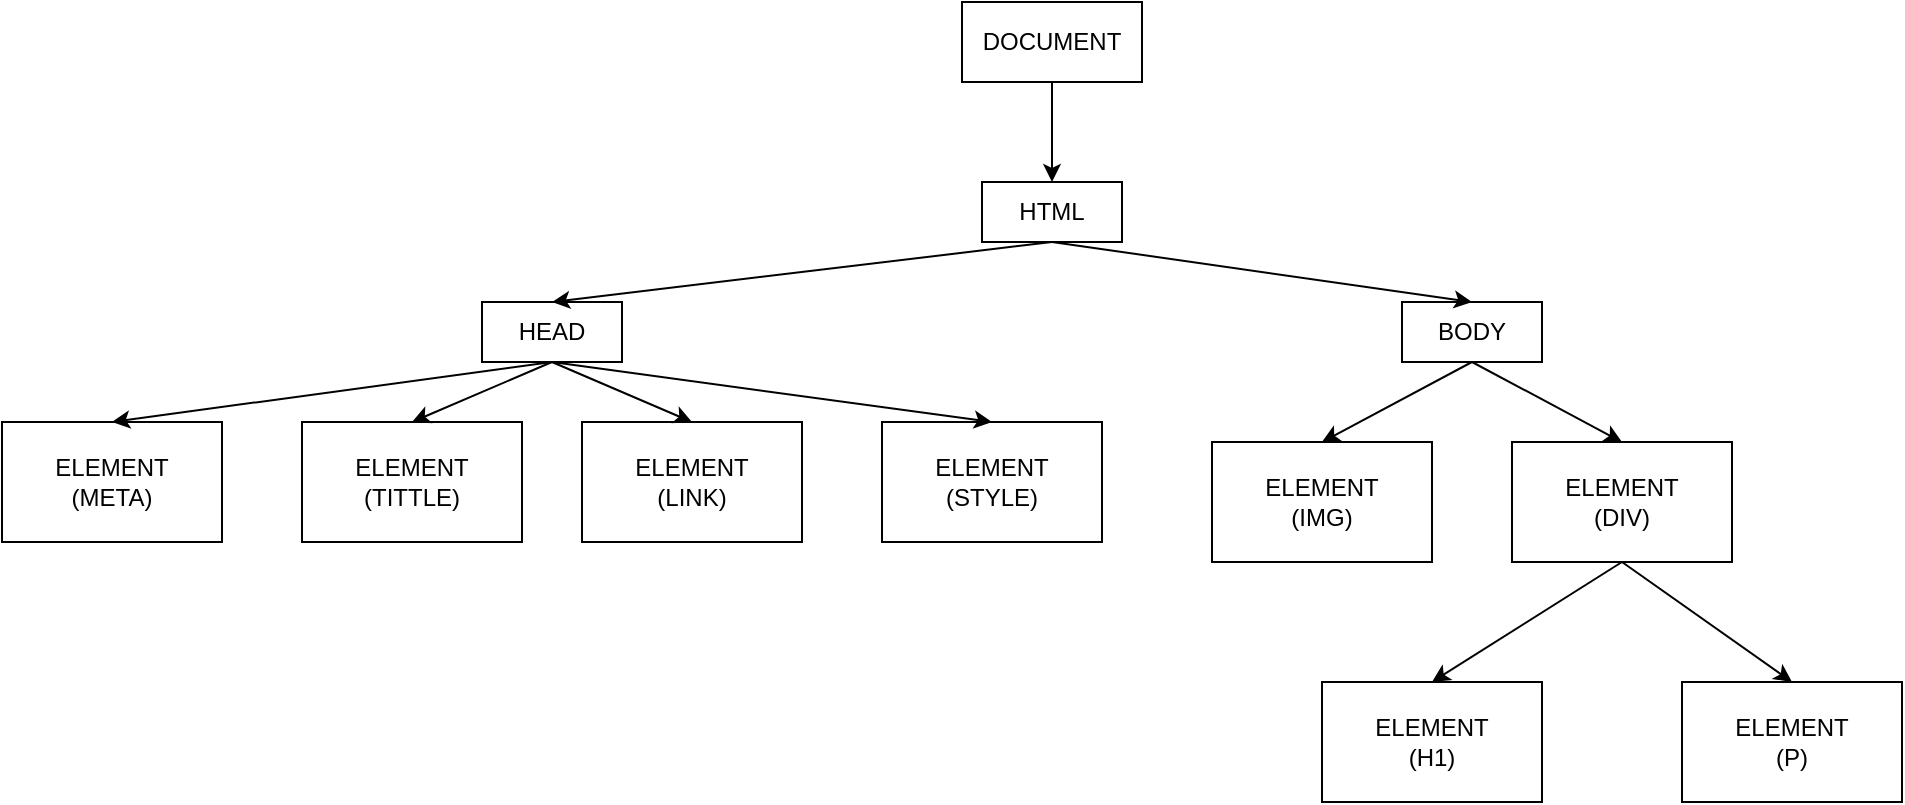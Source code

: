 <mxfile version="26.2.14">
  <diagram name="Página-1" id="_tI_gtP7lPDizKdPlk4t">
    <mxGraphModel dx="1933" dy="1774" grid="1" gridSize="10" guides="1" tooltips="1" connect="1" arrows="1" fold="1" page="1" pageScale="1" pageWidth="827" pageHeight="1169" math="0" shadow="0">
      <root>
        <mxCell id="0" />
        <mxCell id="1" parent="0" />
        <mxCell id="u5_9Ngdk11ApjUaO06Tj-1" value="HTML" style="rounded=0;whiteSpace=wrap;html=1;" vertex="1" parent="1">
          <mxGeometry x="400" y="50" width="70" height="30" as="geometry" />
        </mxCell>
        <mxCell id="u5_9Ngdk11ApjUaO06Tj-2" value="HEAD" style="rounded=0;whiteSpace=wrap;html=1;" vertex="1" parent="1">
          <mxGeometry x="150" y="110" width="70" height="30" as="geometry" />
        </mxCell>
        <mxCell id="u5_9Ngdk11ApjUaO06Tj-3" value="DOCUMENT" style="rounded=0;whiteSpace=wrap;html=1;" vertex="1" parent="1">
          <mxGeometry x="390" y="-40" width="90" height="40" as="geometry" />
        </mxCell>
        <mxCell id="u5_9Ngdk11ApjUaO06Tj-5" value="ELEMENT&lt;br&gt;(META)" style="rounded=0;whiteSpace=wrap;html=1;" vertex="1" parent="1">
          <mxGeometry x="-90" y="170" width="110" height="60" as="geometry" />
        </mxCell>
        <mxCell id="u5_9Ngdk11ApjUaO06Tj-6" value="BODY" style="rounded=0;whiteSpace=wrap;html=1;" vertex="1" parent="1">
          <mxGeometry x="610" y="110" width="70" height="30" as="geometry" />
        </mxCell>
        <mxCell id="u5_9Ngdk11ApjUaO06Tj-9" value="ELEMENT&lt;br&gt;(TITTLE)" style="rounded=0;whiteSpace=wrap;html=1;" vertex="1" parent="1">
          <mxGeometry x="60" y="170" width="110" height="60" as="geometry" />
        </mxCell>
        <mxCell id="u5_9Ngdk11ApjUaO06Tj-10" value="ELEMENT&lt;br&gt;(LINK)" style="rounded=0;whiteSpace=wrap;html=1;" vertex="1" parent="1">
          <mxGeometry x="200" y="170" width="110" height="60" as="geometry" />
        </mxCell>
        <mxCell id="u5_9Ngdk11ApjUaO06Tj-11" value="ELEMENT&lt;br&gt;(STYLE)" style="rounded=0;whiteSpace=wrap;html=1;" vertex="1" parent="1">
          <mxGeometry x="350" y="170" width="110" height="60" as="geometry" />
        </mxCell>
        <mxCell id="u5_9Ngdk11ApjUaO06Tj-12" value="ELEMENT&lt;br&gt;(IMG)" style="rounded=0;whiteSpace=wrap;html=1;" vertex="1" parent="1">
          <mxGeometry x="515" y="180" width="110" height="60" as="geometry" />
        </mxCell>
        <mxCell id="u5_9Ngdk11ApjUaO06Tj-13" value="ELEMENT&lt;br&gt;(DIV)" style="rounded=0;whiteSpace=wrap;html=1;" vertex="1" parent="1">
          <mxGeometry x="665" y="180" width="110" height="60" as="geometry" />
        </mxCell>
        <mxCell id="u5_9Ngdk11ApjUaO06Tj-14" value="ELEMENT&lt;br&gt;(H1)" style="rounded=0;whiteSpace=wrap;html=1;" vertex="1" parent="1">
          <mxGeometry x="570" y="300" width="110" height="60" as="geometry" />
        </mxCell>
        <mxCell id="u5_9Ngdk11ApjUaO06Tj-15" value="ELEMENT&lt;br&gt;(P)" style="rounded=0;whiteSpace=wrap;html=1;" vertex="1" parent="1">
          <mxGeometry x="750" y="300" width="110" height="60" as="geometry" />
        </mxCell>
        <mxCell id="u5_9Ngdk11ApjUaO06Tj-16" value="" style="endArrow=classic;html=1;rounded=0;entryX=0.5;entryY=0;entryDx=0;entryDy=0;exitX=0.5;exitY=1;exitDx=0;exitDy=0;" edge="1" parent="1" source="u5_9Ngdk11ApjUaO06Tj-1" target="u5_9Ngdk11ApjUaO06Tj-2">
          <mxGeometry width="50" height="50" relative="1" as="geometry">
            <mxPoint x="260" y="30" as="sourcePoint" />
            <mxPoint x="310" y="-20" as="targetPoint" />
          </mxGeometry>
        </mxCell>
        <mxCell id="u5_9Ngdk11ApjUaO06Tj-17" value="" style="endArrow=classic;html=1;rounded=0;exitX=0.5;exitY=1;exitDx=0;exitDy=0;entryX=0.5;entryY=0;entryDx=0;entryDy=0;" edge="1" parent="1" source="u5_9Ngdk11ApjUaO06Tj-3" target="u5_9Ngdk11ApjUaO06Tj-1">
          <mxGeometry width="50" height="50" relative="1" as="geometry">
            <mxPoint x="270" y="40" as="sourcePoint" />
            <mxPoint x="320" y="-10" as="targetPoint" />
          </mxGeometry>
        </mxCell>
        <mxCell id="u5_9Ngdk11ApjUaO06Tj-18" value="" style="endArrow=classic;html=1;rounded=0;entryX=0.5;entryY=0;entryDx=0;entryDy=0;exitX=0.5;exitY=1;exitDx=0;exitDy=0;" edge="1" parent="1" source="u5_9Ngdk11ApjUaO06Tj-1" target="u5_9Ngdk11ApjUaO06Tj-6">
          <mxGeometry width="50" height="50" relative="1" as="geometry">
            <mxPoint x="280" y="50" as="sourcePoint" />
            <mxPoint x="330" as="targetPoint" />
          </mxGeometry>
        </mxCell>
        <mxCell id="u5_9Ngdk11ApjUaO06Tj-19" value="" style="endArrow=classic;html=1;rounded=0;exitX=0.5;exitY=1;exitDx=0;exitDy=0;entryX=0.5;entryY=0;entryDx=0;entryDy=0;" edge="1" parent="1" source="u5_9Ngdk11ApjUaO06Tj-2" target="u5_9Ngdk11ApjUaO06Tj-5">
          <mxGeometry width="50" height="50" relative="1" as="geometry">
            <mxPoint x="290" y="60" as="sourcePoint" />
            <mxPoint x="340" y="10" as="targetPoint" />
          </mxGeometry>
        </mxCell>
        <mxCell id="u5_9Ngdk11ApjUaO06Tj-20" value="" style="endArrow=classic;html=1;rounded=0;entryX=0.5;entryY=0;entryDx=0;entryDy=0;exitX=0.5;exitY=1;exitDx=0;exitDy=0;" edge="1" parent="1" source="u5_9Ngdk11ApjUaO06Tj-2" target="u5_9Ngdk11ApjUaO06Tj-9">
          <mxGeometry width="50" height="50" relative="1" as="geometry">
            <mxPoint x="300" y="70" as="sourcePoint" />
            <mxPoint x="350" y="20" as="targetPoint" />
          </mxGeometry>
        </mxCell>
        <mxCell id="u5_9Ngdk11ApjUaO06Tj-21" value="" style="endArrow=classic;html=1;rounded=0;entryX=0.5;entryY=0;entryDx=0;entryDy=0;exitX=0.5;exitY=1;exitDx=0;exitDy=0;" edge="1" parent="1" source="u5_9Ngdk11ApjUaO06Tj-2" target="u5_9Ngdk11ApjUaO06Tj-10">
          <mxGeometry width="50" height="50" relative="1" as="geometry">
            <mxPoint x="310" y="80" as="sourcePoint" />
            <mxPoint x="360" y="30" as="targetPoint" />
          </mxGeometry>
        </mxCell>
        <mxCell id="u5_9Ngdk11ApjUaO06Tj-22" value="" style="endArrow=classic;html=1;rounded=0;entryX=0.5;entryY=0;entryDx=0;entryDy=0;exitX=0.5;exitY=1;exitDx=0;exitDy=0;" edge="1" parent="1" source="u5_9Ngdk11ApjUaO06Tj-2" target="u5_9Ngdk11ApjUaO06Tj-11">
          <mxGeometry width="50" height="50" relative="1" as="geometry">
            <mxPoint x="320" y="90" as="sourcePoint" />
            <mxPoint x="370" y="40" as="targetPoint" />
          </mxGeometry>
        </mxCell>
        <mxCell id="u5_9Ngdk11ApjUaO06Tj-23" value="" style="endArrow=classic;html=1;rounded=0;entryX=0.5;entryY=0;entryDx=0;entryDy=0;exitX=0.5;exitY=1;exitDx=0;exitDy=0;" edge="1" parent="1" source="u5_9Ngdk11ApjUaO06Tj-6" target="u5_9Ngdk11ApjUaO06Tj-13">
          <mxGeometry width="50" height="50" relative="1" as="geometry">
            <mxPoint x="330" y="100" as="sourcePoint" />
            <mxPoint x="380" y="50" as="targetPoint" />
          </mxGeometry>
        </mxCell>
        <mxCell id="u5_9Ngdk11ApjUaO06Tj-24" value="" style="endArrow=classic;html=1;rounded=0;entryX=0.5;entryY=0;entryDx=0;entryDy=0;exitX=0.5;exitY=1;exitDx=0;exitDy=0;" edge="1" parent="1" source="u5_9Ngdk11ApjUaO06Tj-6" target="u5_9Ngdk11ApjUaO06Tj-12">
          <mxGeometry width="50" height="50" relative="1" as="geometry">
            <mxPoint x="340" y="110" as="sourcePoint" />
            <mxPoint x="390" y="60" as="targetPoint" />
          </mxGeometry>
        </mxCell>
        <mxCell id="u5_9Ngdk11ApjUaO06Tj-25" value="" style="endArrow=classic;html=1;rounded=0;entryX=0.5;entryY=0;entryDx=0;entryDy=0;exitX=0.5;exitY=1;exitDx=0;exitDy=0;" edge="1" parent="1" source="u5_9Ngdk11ApjUaO06Tj-13" target="u5_9Ngdk11ApjUaO06Tj-14">
          <mxGeometry width="50" height="50" relative="1" as="geometry">
            <mxPoint x="350" y="120" as="sourcePoint" />
            <mxPoint x="400" y="70" as="targetPoint" />
          </mxGeometry>
        </mxCell>
        <mxCell id="u5_9Ngdk11ApjUaO06Tj-26" value="" style="endArrow=classic;html=1;rounded=0;entryX=0.5;entryY=0;entryDx=0;entryDy=0;exitX=0.5;exitY=1;exitDx=0;exitDy=0;" edge="1" parent="1" source="u5_9Ngdk11ApjUaO06Tj-13" target="u5_9Ngdk11ApjUaO06Tj-15">
          <mxGeometry width="50" height="50" relative="1" as="geometry">
            <mxPoint x="360" y="130" as="sourcePoint" />
            <mxPoint x="410" y="80" as="targetPoint" />
          </mxGeometry>
        </mxCell>
      </root>
    </mxGraphModel>
  </diagram>
</mxfile>
